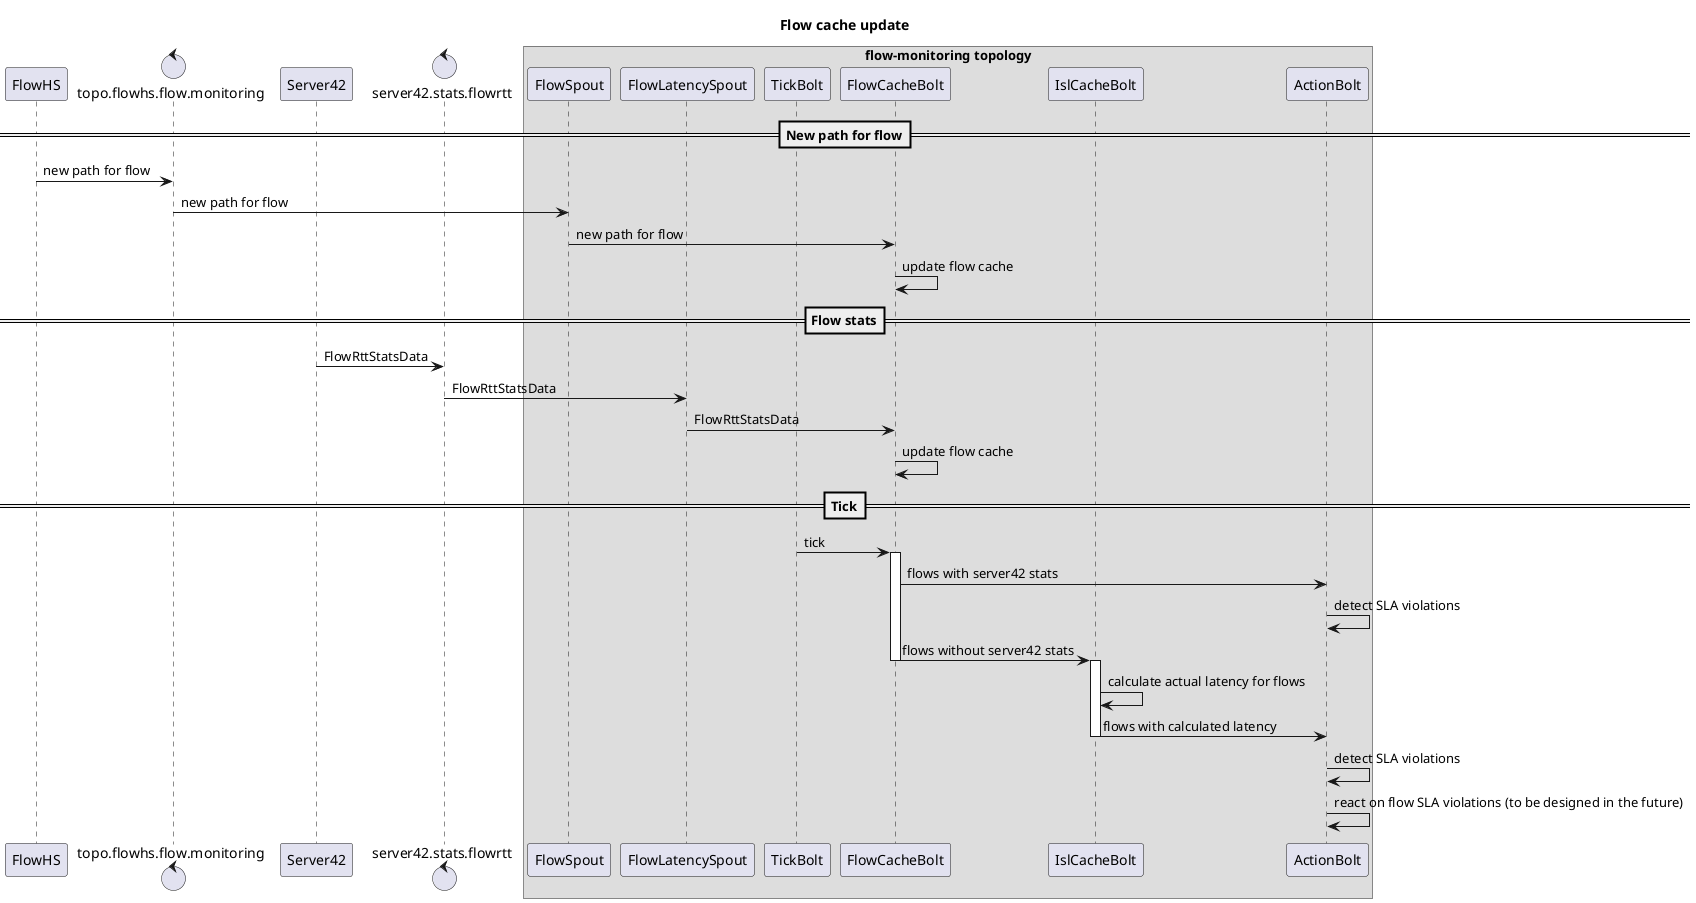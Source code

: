 @startuml
title Flow cache update

participant FlowHS
control topo.flowhs.flow.monitoring
participant Server42
control server42.stats.flowrtt
box flow-monitoring topology
participant FlowSpout
participant FlowLatencySpout
participant TickBolt
participant FlowCacheBolt
participant IslCacheBolt
participant ActionBolt
end box

==New path for flow==
FlowHS -> topo.flowhs.flow.monitoring : new path for flow
topo.flowhs.flow.monitoring -> FlowSpout : new path for flow
FlowSpout -> FlowCacheBolt : new path for flow
FlowCacheBolt -> FlowCacheBolt : update flow cache

==Flow stats==
Server42 -> server42.stats.flowrtt : FlowRttStatsData
server42.stats.flowrtt -> FlowLatencySpout : FlowRttStatsData
FlowLatencySpout -> FlowCacheBolt : FlowRttStatsData
FlowCacheBolt -> FlowCacheBolt : update flow cache

==Tick==
TickBolt -> FlowCacheBolt : tick
activate FlowCacheBolt
FlowCacheBolt -> ActionBolt : flows with server42 stats
ActionBolt -> ActionBolt : detect SLA violations
FlowCacheBolt -> IslCacheBolt : flows without server42 stats
deactivate FlowCacheBolt
activate IslCacheBolt
IslCacheBolt -> IslCacheBolt : calculate actual latency for flows
IslCacheBolt -> ActionBolt : flows with calculated latency
deactivate IslCacheBolt
ActionBolt -> ActionBolt : detect SLA violations
ActionBolt -> ActionBolt : react on flow SLA violations (to be designed in the future)

@enduml
